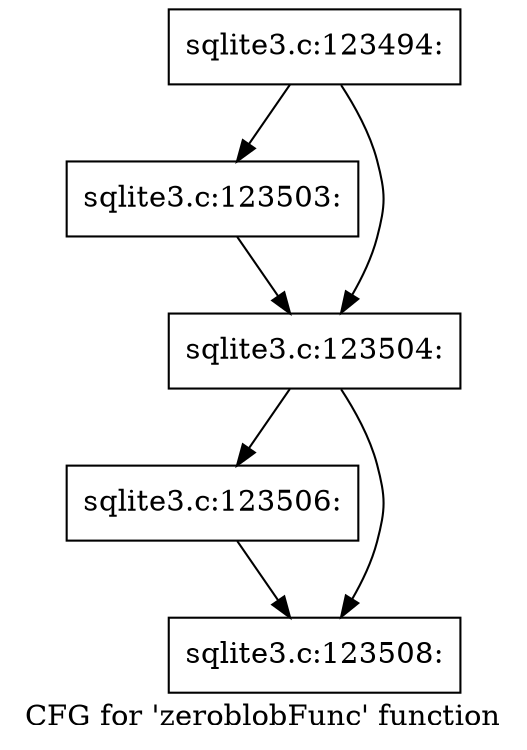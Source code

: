 digraph "CFG for 'zeroblobFunc' function" {
	label="CFG for 'zeroblobFunc' function";

	Node0x55c0f87fbbd0 [shape=record,label="{sqlite3.c:123494:}"];
	Node0x55c0f87fbbd0 -> Node0x55c0f880b6a0;
	Node0x55c0f87fbbd0 -> Node0x55c0f880b6f0;
	Node0x55c0f880b6a0 [shape=record,label="{sqlite3.c:123503:}"];
	Node0x55c0f880b6a0 -> Node0x55c0f880b6f0;
	Node0x55c0f880b6f0 [shape=record,label="{sqlite3.c:123504:}"];
	Node0x55c0f880b6f0 -> Node0x55c0f880bf00;
	Node0x55c0f880b6f0 -> Node0x55c0f880bf50;
	Node0x55c0f880bf00 [shape=record,label="{sqlite3.c:123506:}"];
	Node0x55c0f880bf00 -> Node0x55c0f880bf50;
	Node0x55c0f880bf50 [shape=record,label="{sqlite3.c:123508:}"];
}
